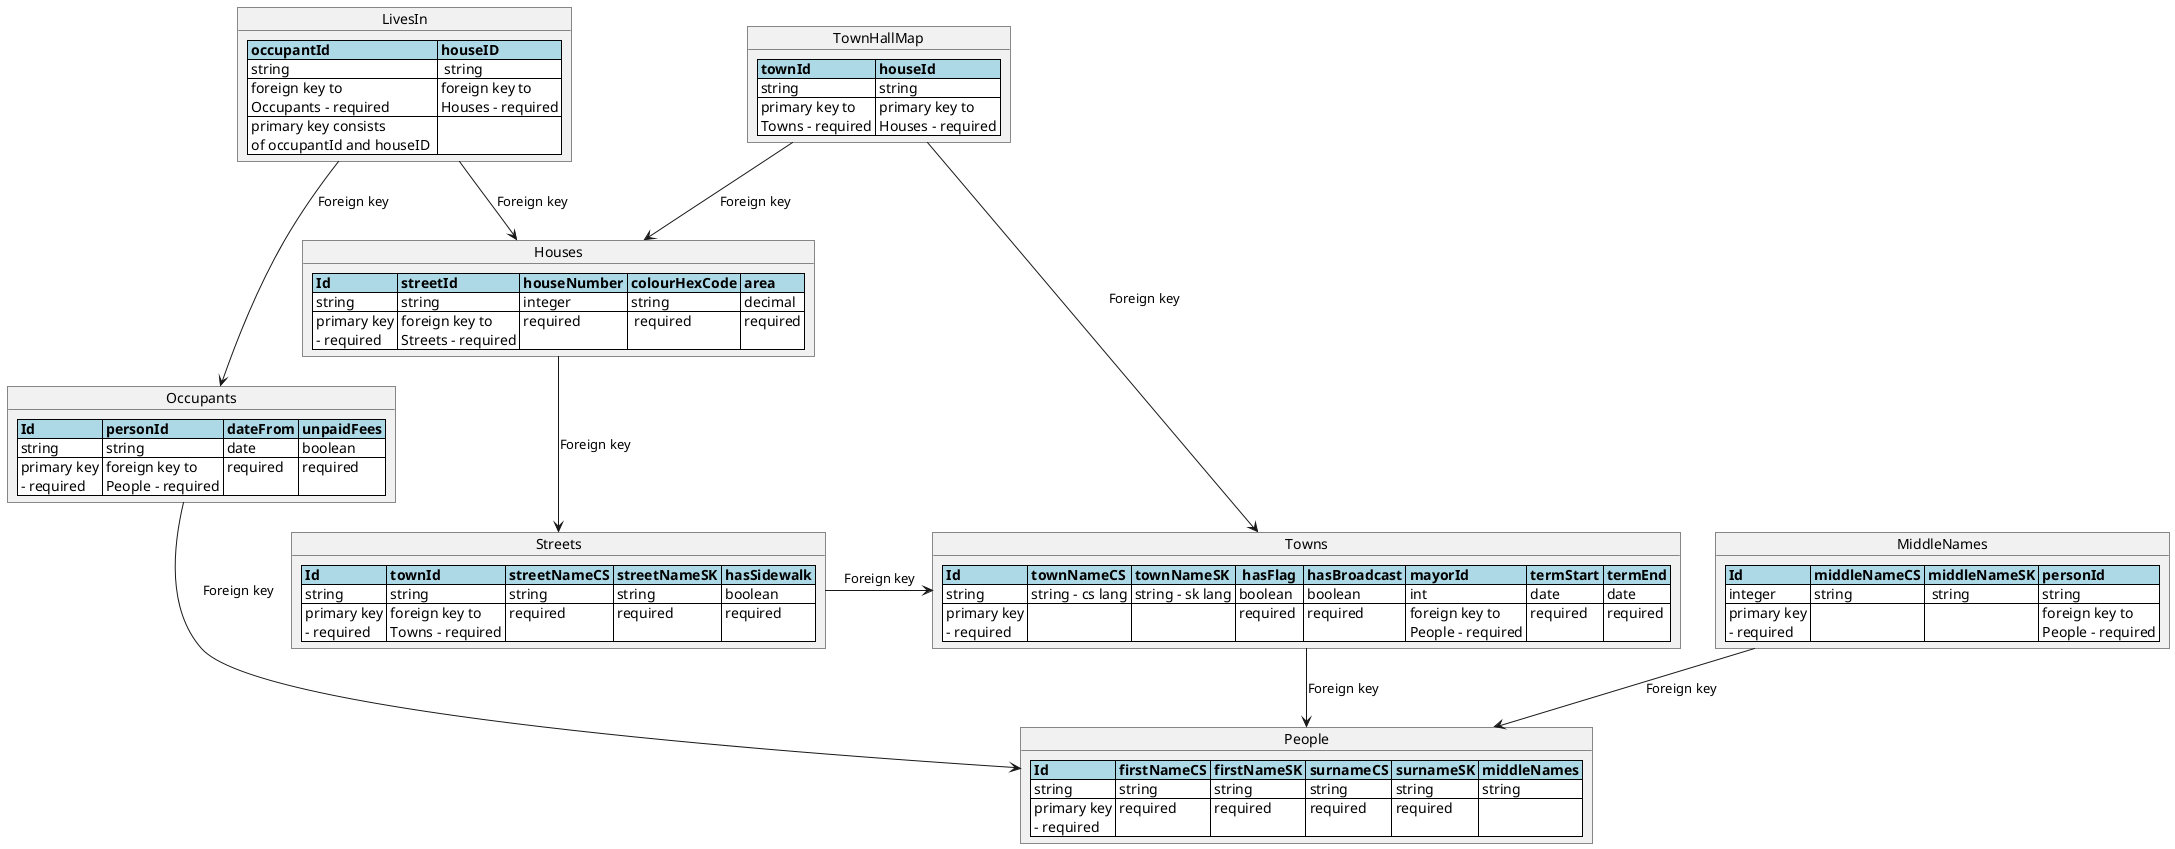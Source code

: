 @startuml townDiagram

hide circle

object Towns {
  <#lightblue,#black>|= Id |= townNameCS |= townNameSK |=  hasFlag  |= hasBroadcast |= mayorId |= termStart |= termEnd |
  <#white>| string | string - cs lang | string - sk lang | boolean | boolean | int | date | date |
  <#white>| primary key \n - required | | | required | required | foreign key to \n People - required | required | required |
}

object People {
  <#lightblue,#black>|= Id |= firstNameCS |= firstNameSK |= surnameCS |= surnameSK |= middleNames |
  <#white>| string | string | string | string | string | string | 
  <#white>| primary key \n - required | required | required | required | required | |
}

object LivesIn {
  <#lightblue,#black>|= occupantId |= houseID |
  <#white>| string |  string |
  <#white>| foreign key to \n Occupants - required | foreign key to \n Houses - required |
  <#white>| primary key consists \n of occupantId and houseID  | |

}

object MiddleNames {
  <#lightblue,#black>|= Id |= middleNameCS |= middleNameSK |= personId |
  <#white>| integer | string |  string | string |
  <#white>| primary key \n - required | | | foreign key to \n People - required |
}

object Occupants {
  <#lightblue,#black>|= Id |= personId |= dateFrom |= unpaidFees |
  <#white>| string | string | date | boolean |
  <#white>| primary key \n - required | foreign key to \n People - required | required | required |
}

object TownHallMap {
  <#lightblue,#black>|= townId |= houseId |
  <#white>| string | string |
  <#white>| primary key to \n Towns - required | primary key to \n Houses - required | date \n - required | boolean \n - required |
}

' TODO: the same problem with streetName and langs
object Streets {
  <#lightblue,#black>|= Id |= townId |= streetNameCS |= streetNameSK |= hasSidewalk |
  <#white>| string | string | string | string | boolean |
  <#white>| primary key \n - required | foreign key to \n Towns - required | required | required | required |
}

object Houses {
  <#lightblue,#black>|= Id |= streetId |= houseNumber |= colourHexCode |= area |
  <#white>| string | string | integer | string | decimal |
  <#white>| primary key \n - required | foreign key to \n Streets - required | required |  required | required |
}

Occupants -d-> People : "Foreign key"
Houses -d-> Streets : "Foreign key"
Streets -> Towns : "Foreign key"
Towns -d-> People : "Foreign key"
MiddleNames --> People : "Foreign key"
TownHallMap -d-> Towns : "Foreign key"
TownHallMap -d-> Houses : "Foreign key"
LivesIn --> Occupants : "Foreign key"
LivesIn --> Houses : "Foreign key"





@enduml